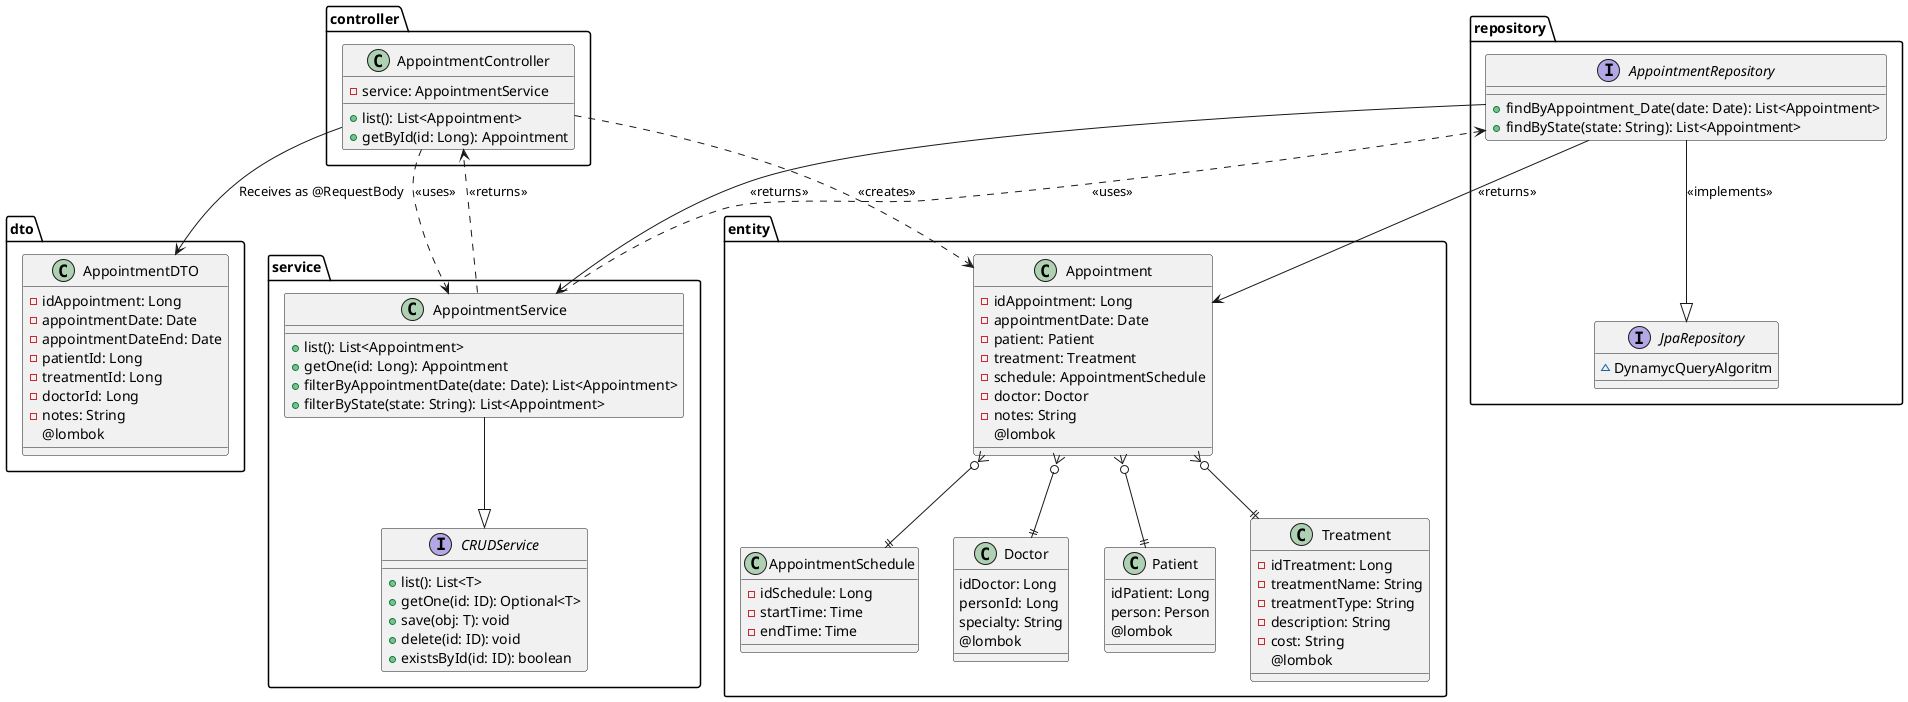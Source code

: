 @startuml hu25
package repository {
  interface AppointmentRepository {
    +findByAppointment_Date(date: Date): List<Appointment>
    +findByState(state: String): List<Appointment>
  }

  interface JpaRepository {
    ~DynamycQueryAlgoritm
  }
}

package controller {
  class AppointmentController {
    -service: AppointmentService
    +list(): List<Appointment>
    +getById(id: Long): Appointment
  }
}

package service {

  class AppointmentService {
    +list(): List<Appointment>
    +getOne(id: Long): Appointment
    +filterByAppointmentDate(date: Date): List<Appointment>
    +filterByState(state: String): List<Appointment>
  }

  interface CRUDService{
    +list(): List<T>
    +getOne(id: ID): Optional<T>
    +save(obj: T): void
    +delete(id: ID): void
    +existsById(id: ID): boolean
  }
}

package dto {
  class AppointmentDTO {
    -idAppointment: Long
    -appointmentDate: Date
    -appointmentDateEnd: Date
    -patientId: Long
    -treatmentId: Long
    -doctorId: Long
    -notes: String
    @lombok
  }
}

package entity {

  class Appointment {
    -idAppointment: Long
    -appointmentDate: Date
    -patient: Patient
    -treatment: Treatment
    -schedule: AppointmentSchedule
    -doctor: Doctor
    -notes: String
    @lombok
  }

  class Patient {
    idPatient: Long
    person: Person
    @lombok
  }

  class Treatment {
    -idTreatment: Long
    -treatmentName: String
    -treatmentType: String
    -description: String
    -cost: String
    @lombok
  }

  class AppointmentSchedule {
    -idSchedule: Long
    -startTime: Time
    -endTime: Time
  }
  class Doctor {
    idDoctor: Long
    personId: Long
    specialty: String
    @lombok
  }

}

AppointmentController ..> AppointmentService : <<uses>>
AppointmentController --> AppointmentDTO : Receives as @RequestBody
AppointmentController ..> Appointment : <<creates>>

AppointmentService..> AppointmentController: <<returns>>
AppointmentService --|> CRUDService
AppointmentService ..> AppointmentRepository : <<uses>>

AppointmentRepository --> AppointmentService : <<returns>>
AppointmentRepository --> Appointment : <<returns>>
AppointmentRepository --|> JpaRepository: <<implements>>

Appointment }o--|| Patient
Appointment }o--|| Treatment
Appointment }o--|| AppointmentSchedule
Appointment }o--|| Doctor

@enduml
